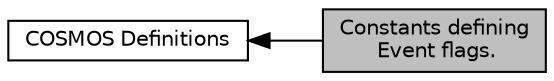 digraph "Constants defining Event flags."
{
  edge [fontname="Helvetica",fontsize="10",labelfontname="Helvetica",labelfontsize="10"];
  node [fontname="Helvetica",fontsize="10",shape=record];
  rankdir=LR;
  Node0 [label="Constants defining\l Event flags.",height=0.2,width=0.4,color="black", fillcolor="grey75", style="filled", fontcolor="black"];
  Node1 [label="COSMOS Definitions",height=0.2,width=0.4,color="black", fillcolor="white", style="filled",URL="$group__defs.html"];
  Node1->Node0 [shape=plaintext, dir="back", style="solid"];
}

